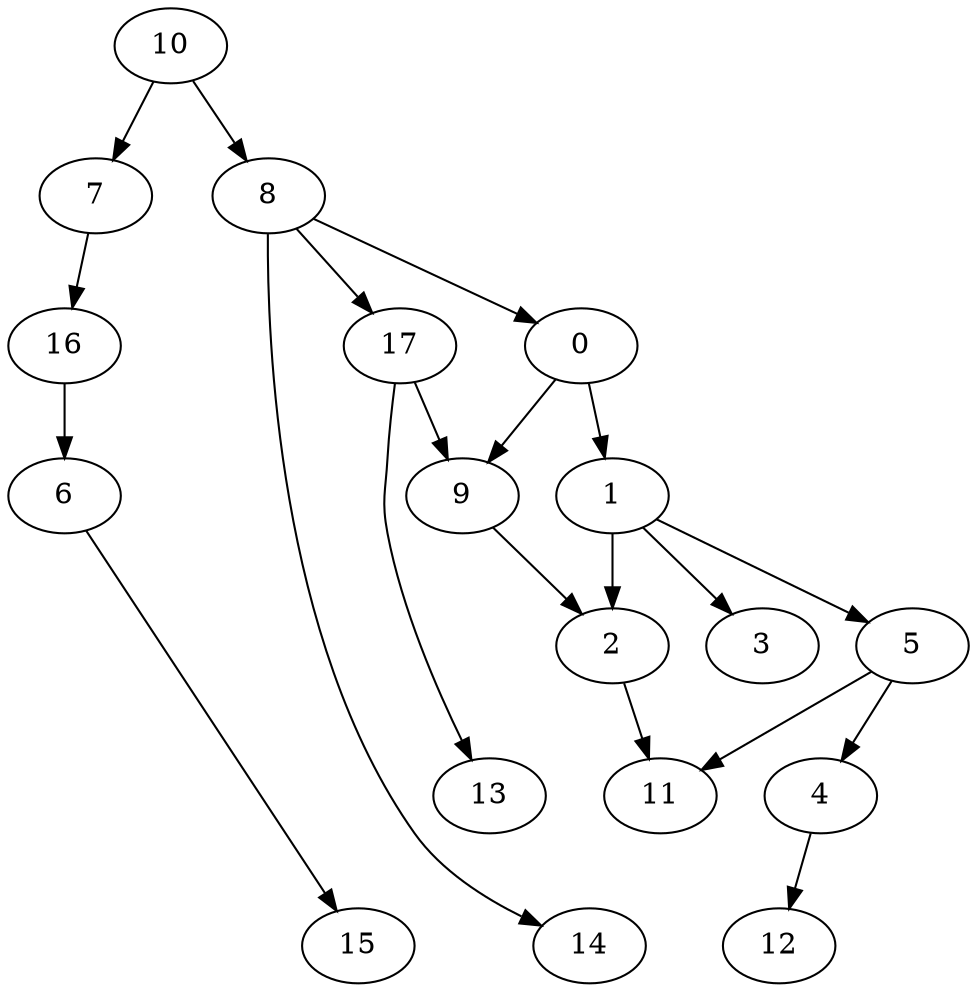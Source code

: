 digraph G {
    0;
    1;
    9;
    2;
    3;
    5;
    11;
    4;
    12;
    6;
    15;
    7;
    16;
    8;
    14;
    17;
    13;
    10;
    0 -> 1 [weight=0];
    0 -> 9 [weight=0];
    1 -> 2 [weight=2];
    1 -> 3 [weight=0];
    1 -> 5 [weight=0];
    9 -> 2 [weight=0];
    2 -> 11 [weight=0];
    5 -> 4 [weight=0];
    5 -> 11 [weight=0];
    4 -> 12 [weight=0];
    6 -> 15 [weight=0];
    7 -> 16 [weight=0];
    16 -> 6 [weight=0];
    8 -> 0 [weight=0];
    8 -> 14 [weight=0];
    8 -> 17 [weight=0];
    17 -> 9 [weight=0];
    17 -> 13 [weight=0];
    10 -> 7 [weight=0];
    10 -> 8 [weight=0];
}
